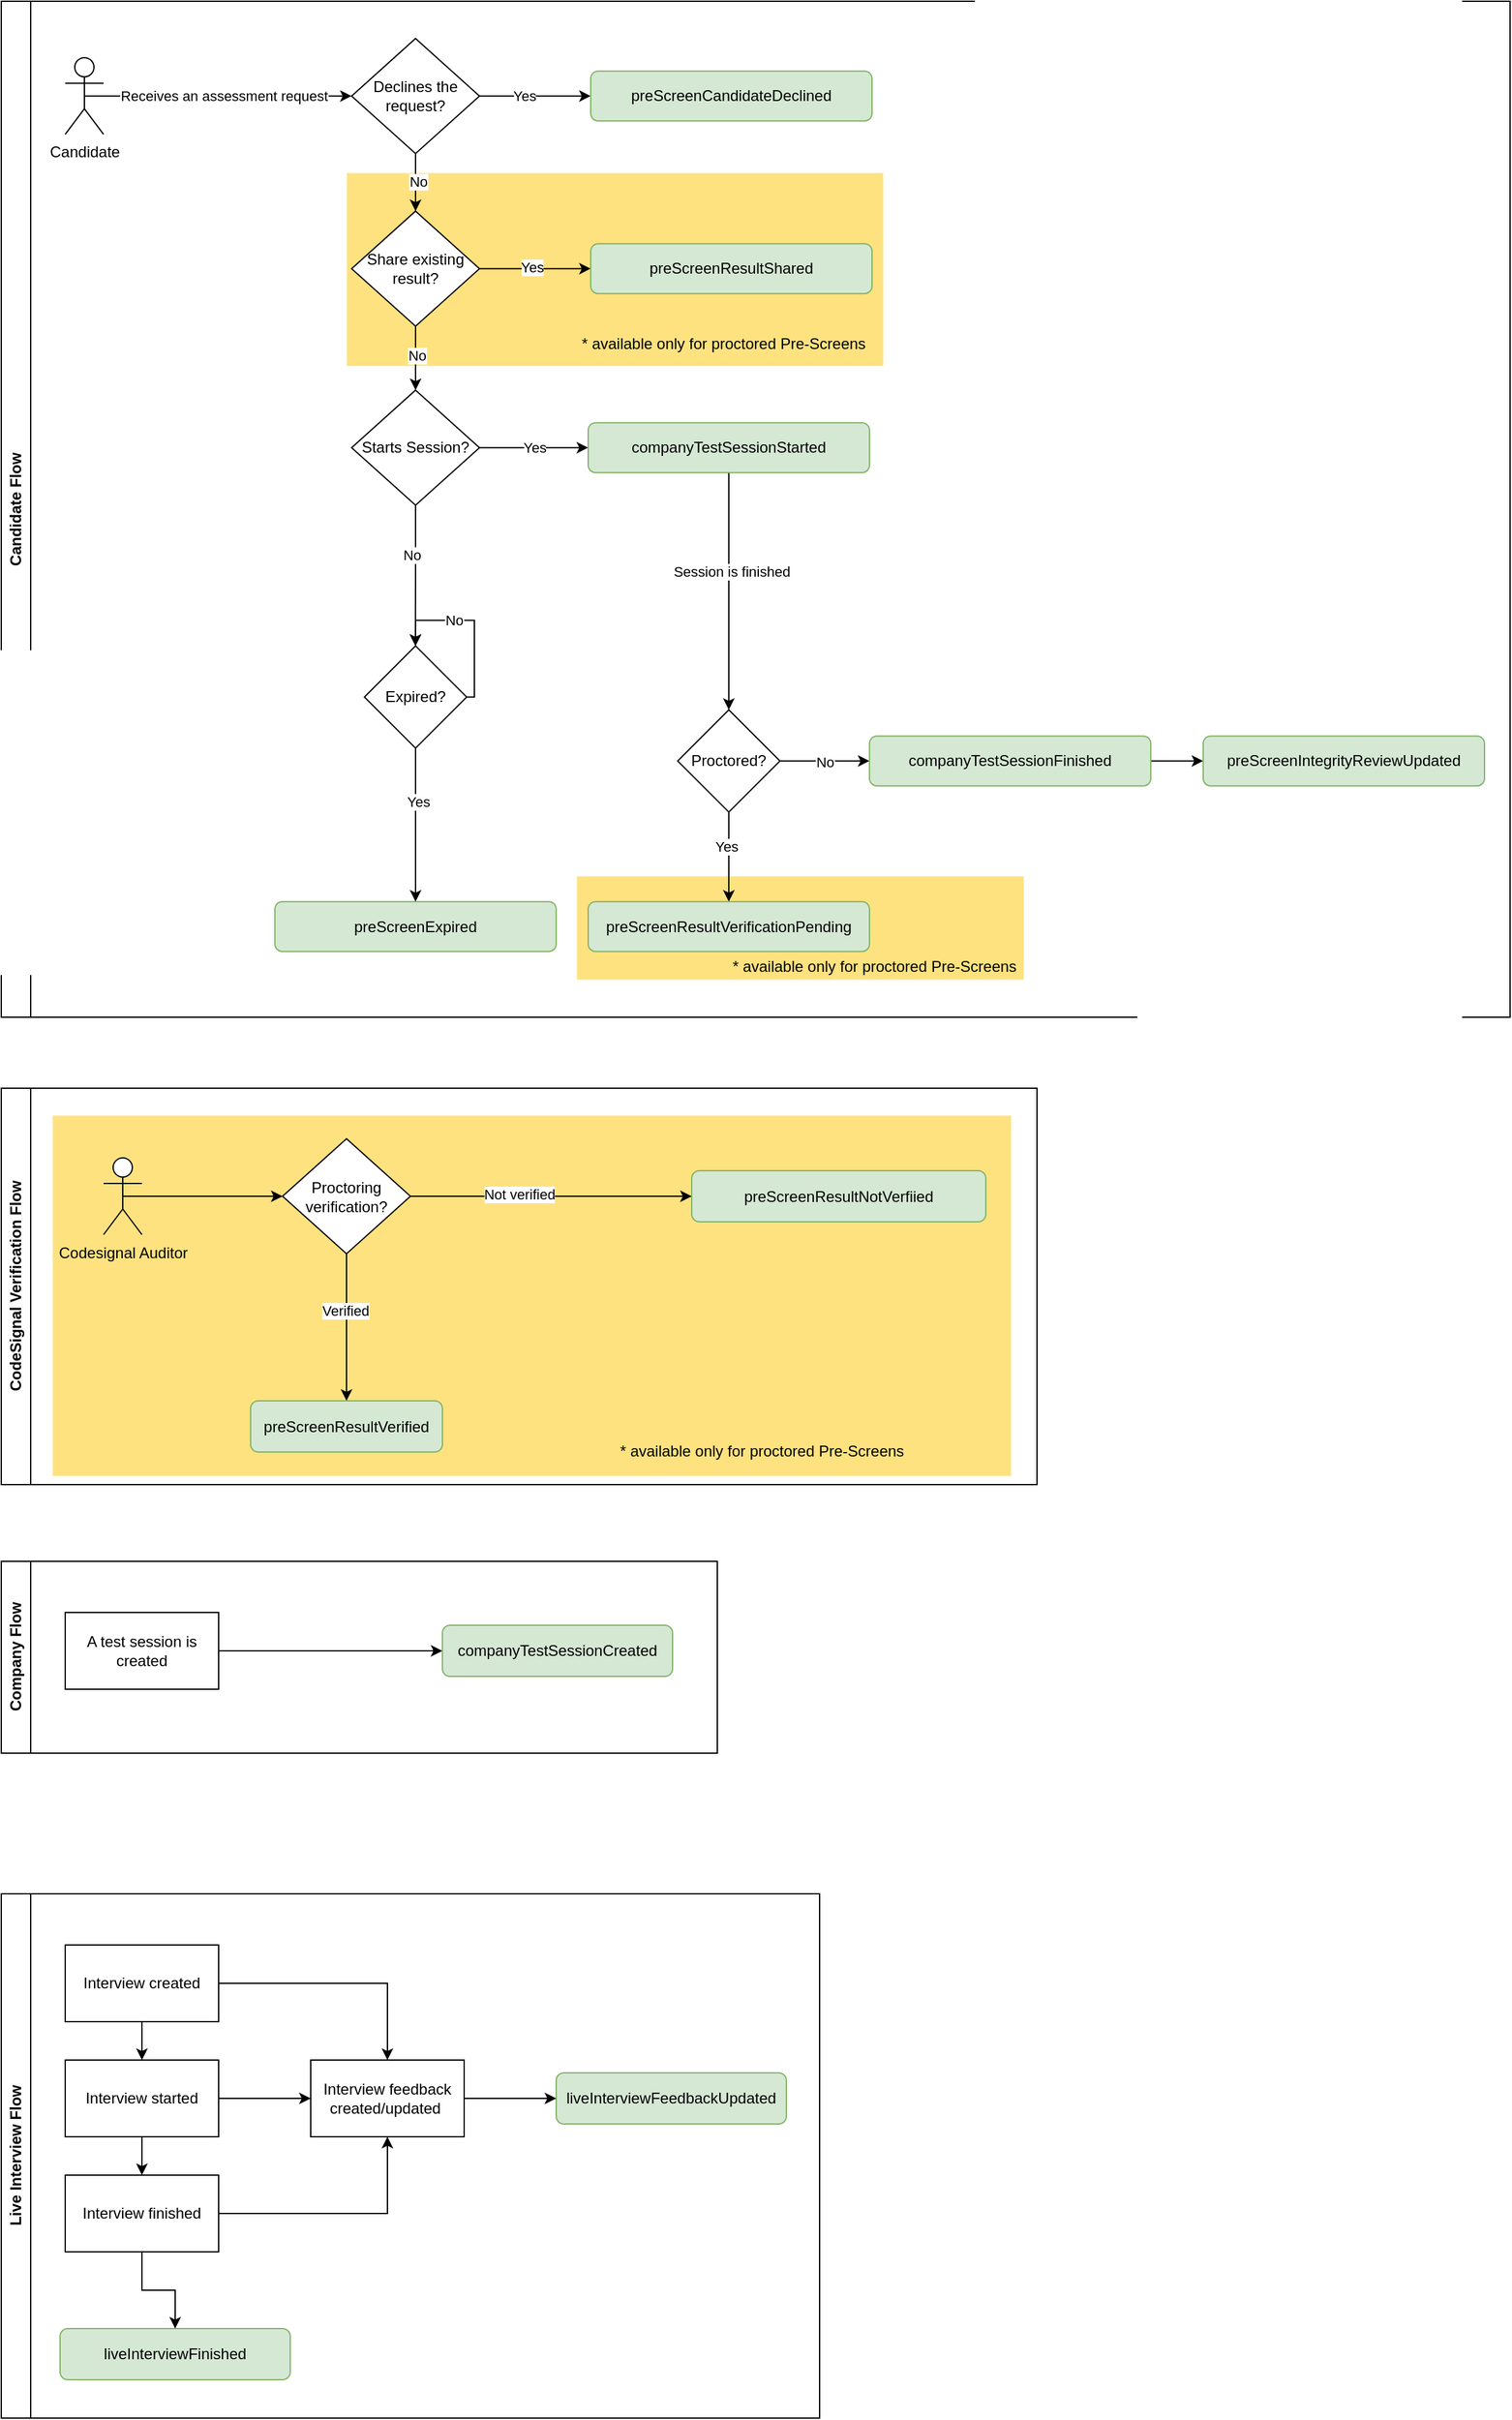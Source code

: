 <mxfile version="24.8.3">
  <diagram name="Page-1" id="j61EQ_yQ_Mo7Y-l2gbru">
    <mxGraphModel dx="1793" dy="981" grid="1" gridSize="10" guides="1" tooltips="1" connect="1" arrows="1" fold="1" page="1" pageScale="1" pageWidth="827" pageHeight="1169" math="0" shadow="0">
      <root>
        <mxCell id="0" />
        <mxCell id="1" parent="0" />
        <mxCell id="tiM2zd-CKT2HUMkE3FpP-7" value="CodeSignal Verification Flow" style="swimlane;horizontal=0;whiteSpace=wrap;html=1;" parent="1" vertex="1">
          <mxGeometry x="70" y="890" width="810" height="310" as="geometry">
            <mxRectangle x="70" y="890" width="40" height="180" as="alternateBounds" />
          </mxGeometry>
        </mxCell>
        <mxCell id="tiM2zd-CKT2HUMkE3FpP-13" value="" style="rounded=0;whiteSpace=wrap;html=1;fillColor=#fec600ff;strokeColor=#FFFFFF;opacity=50;" parent="tiM2zd-CKT2HUMkE3FpP-7" vertex="1">
          <mxGeometry x="40" y="21.18" width="750" height="282.32" as="geometry" />
        </mxCell>
        <mxCell id="-1Zy-BuF8MPBCuA15nqm-36" style="edgeStyle=orthogonalEdgeStyle;rounded=0;orthogonalLoop=1;jettySize=auto;html=1;exitX=0.5;exitY=0.5;exitDx=0;exitDy=0;exitPerimeter=0;" parent="tiM2zd-CKT2HUMkE3FpP-7" source="-1Zy-BuF8MPBCuA15nqm-33" target="-1Zy-BuF8MPBCuA15nqm-35" edge="1">
          <mxGeometry relative="1" as="geometry" />
        </mxCell>
        <mxCell id="-1Zy-BuF8MPBCuA15nqm-33" value="Codesignal Auditor" style="shape=umlActor;verticalLabelPosition=bottom;verticalAlign=top;html=1;outlineConnect=0;" parent="tiM2zd-CKT2HUMkE3FpP-7" vertex="1">
          <mxGeometry x="80" y="54.5" width="30" height="60" as="geometry" />
        </mxCell>
        <mxCell id="-1Zy-BuF8MPBCuA15nqm-37" style="edgeStyle=orthogonalEdgeStyle;rounded=0;orthogonalLoop=1;jettySize=auto;html=1;exitX=0.5;exitY=1;exitDx=0;exitDy=0;entryX=0.5;entryY=0;entryDx=0;entryDy=0;" parent="tiM2zd-CKT2HUMkE3FpP-7" source="-1Zy-BuF8MPBCuA15nqm-35" target="-1Zy-BuF8MPBCuA15nqm-39" edge="1">
          <mxGeometry relative="1" as="geometry">
            <mxPoint x="270.048" y="234.5" as="targetPoint" />
          </mxGeometry>
        </mxCell>
        <mxCell id="-1Zy-BuF8MPBCuA15nqm-38" value="Verified" style="edgeLabel;html=1;align=center;verticalAlign=middle;resizable=0;points=[];" parent="-1Zy-BuF8MPBCuA15nqm-37" vertex="1" connectable="0">
          <mxGeometry x="-0.226" y="-1" relative="1" as="geometry">
            <mxPoint as="offset" />
          </mxGeometry>
        </mxCell>
        <mxCell id="-1Zy-BuF8MPBCuA15nqm-40" style="edgeStyle=orthogonalEdgeStyle;rounded=0;orthogonalLoop=1;jettySize=auto;html=1;exitX=1;exitY=0.5;exitDx=0;exitDy=0;entryX=0;entryY=0.5;entryDx=0;entryDy=0;" parent="tiM2zd-CKT2HUMkE3FpP-7" source="-1Zy-BuF8MPBCuA15nqm-35" target="-1Zy-BuF8MPBCuA15nqm-42" edge="1">
          <mxGeometry relative="1" as="geometry">
            <mxPoint x="530" y="84.405" as="targetPoint" />
          </mxGeometry>
        </mxCell>
        <mxCell id="-1Zy-BuF8MPBCuA15nqm-41" value="Not verified" style="edgeLabel;html=1;align=center;verticalAlign=middle;resizable=0;points=[];" parent="-1Zy-BuF8MPBCuA15nqm-40" vertex="1" connectable="0">
          <mxGeometry x="-0.234" y="-1" relative="1" as="geometry">
            <mxPoint y="-3" as="offset" />
          </mxGeometry>
        </mxCell>
        <mxCell id="-1Zy-BuF8MPBCuA15nqm-35" value="Proctoring verification?" style="rhombus;whiteSpace=wrap;html=1;" parent="tiM2zd-CKT2HUMkE3FpP-7" vertex="1">
          <mxGeometry x="220" y="39.5" width="100" height="90" as="geometry" />
        </mxCell>
        <mxCell id="-1Zy-BuF8MPBCuA15nqm-39" value="preScreenResultVerified" style="rounded=1;whiteSpace=wrap;html=1;fillColor=#d5e8d4;strokeColor=#82b366;" parent="tiM2zd-CKT2HUMkE3FpP-7" vertex="1">
          <mxGeometry x="195" y="244.5" width="150" height="40" as="geometry" />
        </mxCell>
        <mxCell id="-1Zy-BuF8MPBCuA15nqm-42" value="preScreenResultNotVerfiied" style="rounded=1;whiteSpace=wrap;html=1;fillColor=#d5e8d4;strokeColor=#82b366;" parent="tiM2zd-CKT2HUMkE3FpP-7" vertex="1">
          <mxGeometry x="540" y="64.5" width="230" height="40" as="geometry" />
        </mxCell>
        <mxCell id="tiM2zd-CKT2HUMkE3FpP-9" value="&lt;span style=&quot;color: rgb(0, 0, 0); font-family: Helvetica; font-size: 12px; font-style: normal; font-variant-ligatures: normal; font-variant-caps: normal; font-weight: 400; letter-spacing: normal; orphans: 2; text-indent: 0px; text-transform: none; widows: 2; word-spacing: 0px; -webkit-text-stroke-width: 0px; white-space: nowrap; text-decoration-thickness: initial; text-decoration-style: initial; text-decoration-color: initial; float: none; display: inline !important;&quot;&gt;* available only for proctored Pre-Screens&lt;/span&gt;" style="text;whiteSpace=wrap;html=1;fillColor=none;align=center;labelBackgroundColor=none;" parent="tiM2zd-CKT2HUMkE3FpP-7" vertex="1">
          <mxGeometry x="465" y="270" width="260" height="40" as="geometry" />
        </mxCell>
        <mxCell id="tiM2zd-CKT2HUMkE3FpP-10" value="Company Flow" style="swimlane;horizontal=0;whiteSpace=wrap;html=1;" parent="1" vertex="1">
          <mxGeometry x="70" y="1260" width="560" height="150" as="geometry">
            <mxRectangle x="70" y="1260" width="40" height="110" as="alternateBounds" />
          </mxGeometry>
        </mxCell>
        <mxCell id="hRBbCBN-hZxy3O0n4B4--2" style="edgeStyle=orthogonalEdgeStyle;rounded=0;orthogonalLoop=1;jettySize=auto;html=1;exitX=1;exitY=0.5;exitDx=0;exitDy=0;entryX=0;entryY=0.5;entryDx=0;entryDy=0;" parent="tiM2zd-CKT2HUMkE3FpP-10" source="ZH-i35oEJuskvQAQqU1v-1" target="hRBbCBN-hZxy3O0n4B4--4" edge="1">
          <mxGeometry relative="1" as="geometry">
            <mxPoint x="335" y="69.941" as="targetPoint" />
            <mxPoint x="5" y="70" as="sourcePoint" />
          </mxGeometry>
        </mxCell>
        <mxCell id="hRBbCBN-hZxy3O0n4B4--4" value="companyTestSessionCreated" style="rounded=1;whiteSpace=wrap;html=1;fillColor=#d5e8d4;strokeColor=#82b366;" parent="tiM2zd-CKT2HUMkE3FpP-10" vertex="1">
          <mxGeometry x="345" y="50" width="180" height="40" as="geometry" />
        </mxCell>
        <mxCell id="ZH-i35oEJuskvQAQqU1v-1" value="A test session is created" style="rounded=0;whiteSpace=wrap;html=1;" parent="tiM2zd-CKT2HUMkE3FpP-10" vertex="1">
          <mxGeometry x="50" y="40" width="120" height="60" as="geometry" />
        </mxCell>
        <mxCell id="f6R_C4WLF5Ge0BzN9inh-1" value="Live Interview Flow" style="swimlane;horizontal=0;whiteSpace=wrap;html=1;" parent="1" vertex="1">
          <mxGeometry x="70" y="1520" width="640" height="410" as="geometry">
            <mxRectangle x="70" y="1260" width="40" height="110" as="alternateBounds" />
          </mxGeometry>
        </mxCell>
        <mxCell id="f6R_C4WLF5Ge0BzN9inh-3" value="liveInterviewFinished" style="rounded=1;whiteSpace=wrap;html=1;fillColor=#d5e8d4;strokeColor=#82b366;" parent="f6R_C4WLF5Ge0BzN9inh-1" vertex="1">
          <mxGeometry x="46" y="340" width="180" height="40" as="geometry" />
        </mxCell>
        <mxCell id="48Xi0esR3YfY3yJarmiS-3" value="" style="edgeStyle=orthogonalEdgeStyle;rounded=0;orthogonalLoop=1;jettySize=auto;html=1;" parent="f6R_C4WLF5Ge0BzN9inh-1" source="f6R_C4WLF5Ge0BzN9inh-4" target="48Xi0esR3YfY3yJarmiS-1" edge="1">
          <mxGeometry relative="1" as="geometry" />
        </mxCell>
        <mxCell id="48Xi0esR3YfY3yJarmiS-12" style="edgeStyle=orthogonalEdgeStyle;rounded=0;orthogonalLoop=1;jettySize=auto;html=1;" parent="f6R_C4WLF5Ge0BzN9inh-1" source="f6R_C4WLF5Ge0BzN9inh-4" target="48Xi0esR3YfY3yJarmiS-6" edge="1">
          <mxGeometry relative="1" as="geometry" />
        </mxCell>
        <mxCell id="f6R_C4WLF5Ge0BzN9inh-4" value="Interview created" style="rounded=0;whiteSpace=wrap;html=1;" parent="f6R_C4WLF5Ge0BzN9inh-1" vertex="1">
          <mxGeometry x="50" y="40" width="120" height="60" as="geometry" />
        </mxCell>
        <mxCell id="8NS8VvSezeq-eWyjPmP8-1" value="liveInterviewFeedbackUpdated" style="rounded=1;whiteSpace=wrap;html=1;fillColor=#d5e8d4;strokeColor=#82b366;" parent="f6R_C4WLF5Ge0BzN9inh-1" vertex="1">
          <mxGeometry x="434" y="140" width="180" height="40" as="geometry" />
        </mxCell>
        <mxCell id="48Xi0esR3YfY3yJarmiS-4" value="" style="edgeStyle=orthogonalEdgeStyle;rounded=0;orthogonalLoop=1;jettySize=auto;html=1;" parent="f6R_C4WLF5Ge0BzN9inh-1" source="48Xi0esR3YfY3yJarmiS-1" target="48Xi0esR3YfY3yJarmiS-2" edge="1">
          <mxGeometry relative="1" as="geometry" />
        </mxCell>
        <mxCell id="48Xi0esR3YfY3yJarmiS-13" value="" style="edgeStyle=orthogonalEdgeStyle;rounded=0;orthogonalLoop=1;jettySize=auto;html=1;" parent="f6R_C4WLF5Ge0BzN9inh-1" source="48Xi0esR3YfY3yJarmiS-1" target="48Xi0esR3YfY3yJarmiS-6" edge="1">
          <mxGeometry relative="1" as="geometry" />
        </mxCell>
        <mxCell id="48Xi0esR3YfY3yJarmiS-1" value="Interview started" style="rounded=0;whiteSpace=wrap;html=1;" parent="f6R_C4WLF5Ge0BzN9inh-1" vertex="1">
          <mxGeometry x="50" y="130" width="120" height="60" as="geometry" />
        </mxCell>
        <mxCell id="48Xi0esR3YfY3yJarmiS-5" value="" style="edgeStyle=orthogonalEdgeStyle;rounded=0;orthogonalLoop=1;jettySize=auto;html=1;" parent="f6R_C4WLF5Ge0BzN9inh-1" source="48Xi0esR3YfY3yJarmiS-2" target="f6R_C4WLF5Ge0BzN9inh-3" edge="1">
          <mxGeometry relative="1" as="geometry" />
        </mxCell>
        <mxCell id="48Xi0esR3YfY3yJarmiS-11" style="edgeStyle=orthogonalEdgeStyle;rounded=0;orthogonalLoop=1;jettySize=auto;html=1;exitX=1;exitY=0.5;exitDx=0;exitDy=0;entryX=0.5;entryY=1;entryDx=0;entryDy=0;" parent="f6R_C4WLF5Ge0BzN9inh-1" source="48Xi0esR3YfY3yJarmiS-2" target="48Xi0esR3YfY3yJarmiS-6" edge="1">
          <mxGeometry relative="1" as="geometry" />
        </mxCell>
        <mxCell id="48Xi0esR3YfY3yJarmiS-2" value="Interview finished" style="rounded=0;whiteSpace=wrap;html=1;" parent="f6R_C4WLF5Ge0BzN9inh-1" vertex="1">
          <mxGeometry x="50" y="220" width="120" height="60" as="geometry" />
        </mxCell>
        <mxCell id="48Xi0esR3YfY3yJarmiS-10" value="" style="edgeStyle=orthogonalEdgeStyle;rounded=0;orthogonalLoop=1;jettySize=auto;html=1;" parent="f6R_C4WLF5Ge0BzN9inh-1" source="48Xi0esR3YfY3yJarmiS-6" target="8NS8VvSezeq-eWyjPmP8-1" edge="1">
          <mxGeometry relative="1" as="geometry" />
        </mxCell>
        <mxCell id="48Xi0esR3YfY3yJarmiS-6" value="Interview feedback created/updated&amp;nbsp;" style="rounded=0;whiteSpace=wrap;html=1;" parent="f6R_C4WLF5Ge0BzN9inh-1" vertex="1">
          <mxGeometry x="242" y="130" width="120" height="60" as="geometry" />
        </mxCell>
        <mxCell id="sUAWIYEnPORZoDeHAwRU-201" value="Candidate Flow" style="swimlane;horizontal=0;whiteSpace=wrap;html=1;" vertex="1" parent="1">
          <mxGeometry x="70" y="40" width="1180" height="794.5" as="geometry">
            <mxRectangle x="70" y="35.5" width="40" height="110" as="alternateBounds" />
          </mxGeometry>
        </mxCell>
        <mxCell id="sUAWIYEnPORZoDeHAwRU-202" value="Candidate" style="shape=umlActor;verticalLabelPosition=bottom;verticalAlign=top;html=1;outlineConnect=0;" vertex="1" parent="sUAWIYEnPORZoDeHAwRU-201">
          <mxGeometry x="50" y="44.09" width="30" height="60" as="geometry" />
        </mxCell>
        <mxCell id="sUAWIYEnPORZoDeHAwRU-203" style="edgeStyle=orthogonalEdgeStyle;rounded=0;orthogonalLoop=1;jettySize=auto;html=1;exitX=0.5;exitY=0.5;exitDx=0;exitDy=0;exitPerimeter=0;entryX=0;entryY=0.5;entryDx=0;entryDy=0;" edge="1" parent="sUAWIYEnPORZoDeHAwRU-201" source="sUAWIYEnPORZoDeHAwRU-202" target="sUAWIYEnPORZoDeHAwRU-210">
          <mxGeometry relative="1" as="geometry">
            <mxPoint x="220" y="74.09" as="targetPoint" />
          </mxGeometry>
        </mxCell>
        <mxCell id="sUAWIYEnPORZoDeHAwRU-204" value="Receives an assessment request" style="edgeLabel;html=1;align=center;verticalAlign=middle;resizable=0;points=[];" vertex="1" connectable="0" parent="sUAWIYEnPORZoDeHAwRU-203">
          <mxGeometry x="0.234" y="1" relative="1" as="geometry">
            <mxPoint x="-20" y="1" as="offset" />
          </mxGeometry>
        </mxCell>
        <mxCell id="sUAWIYEnPORZoDeHAwRU-205" value="" style="rounded=0;whiteSpace=wrap;html=1;fillColor=#fec600ff;strokeColor=#FFFFFF;opacity=50;" vertex="1" parent="sUAWIYEnPORZoDeHAwRU-201">
          <mxGeometry x="450" y="684.09" width="350" height="81.32" as="geometry" />
        </mxCell>
        <mxCell id="sUAWIYEnPORZoDeHAwRU-206" value="" style="rounded=0;whiteSpace=wrap;html=1;fillColor=#fec600ff;strokeColor=#FFFFFF;opacity=50;" vertex="1" parent="sUAWIYEnPORZoDeHAwRU-201">
          <mxGeometry x="270" y="134.09" width="420" height="151.32" as="geometry" />
        </mxCell>
        <mxCell id="sUAWIYEnPORZoDeHAwRU-207" value="&lt;span style=&quot;color: rgb(0, 0, 0); font-family: Helvetica; font-size: 12px; font-style: normal; font-variant-ligatures: normal; font-variant-caps: normal; font-weight: 400; letter-spacing: normal; orphans: 2; text-indent: 0px; text-transform: none; widows: 2; word-spacing: 0px; -webkit-text-stroke-width: 0px; white-space: nowrap; text-decoration-thickness: initial; text-decoration-style: initial; text-decoration-color: initial; float: none; display: inline !important;&quot;&gt;* available only for proctored Pre-Screens&lt;/span&gt;" style="text;whiteSpace=wrap;html=1;fillColor=none;align=center;labelBackgroundColor=none;" vertex="1" parent="sUAWIYEnPORZoDeHAwRU-201">
          <mxGeometry x="435" y="254.09" width="260" height="40" as="geometry" />
        </mxCell>
        <mxCell id="sUAWIYEnPORZoDeHAwRU-208" style="edgeStyle=orthogonalEdgeStyle;rounded=0;orthogonalLoop=1;jettySize=auto;html=1;exitX=1;exitY=0.5;exitDx=0;exitDy=0;entryX=0;entryY=0.5;entryDx=0;entryDy=0;" edge="1" parent="sUAWIYEnPORZoDeHAwRU-201" source="sUAWIYEnPORZoDeHAwRU-210" target="sUAWIYEnPORZoDeHAwRU-211">
          <mxGeometry relative="1" as="geometry" />
        </mxCell>
        <mxCell id="sUAWIYEnPORZoDeHAwRU-209" value="Yes" style="edgeLabel;html=1;align=center;verticalAlign=middle;resizable=0;points=[];" vertex="1" connectable="0" parent="sUAWIYEnPORZoDeHAwRU-208">
          <mxGeometry x="-0.2" y="-2" relative="1" as="geometry">
            <mxPoint y="-2" as="offset" />
          </mxGeometry>
        </mxCell>
        <mxCell id="sUAWIYEnPORZoDeHAwRU-210" value="Declines the request?" style="rhombus;whiteSpace=wrap;html=1;" vertex="1" parent="sUAWIYEnPORZoDeHAwRU-201">
          <mxGeometry x="274" y="29.09" width="100" height="90" as="geometry" />
        </mxCell>
        <mxCell id="sUAWIYEnPORZoDeHAwRU-211" value="preScreenCandidateDeclined" style="rounded=1;whiteSpace=wrap;html=1;fillColor=#d5e8d4;strokeColor=#82b366;" vertex="1" parent="sUAWIYEnPORZoDeHAwRU-201">
          <mxGeometry x="461" y="54.59" width="220" height="39" as="geometry" />
        </mxCell>
        <mxCell id="sUAWIYEnPORZoDeHAwRU-212" value="Yes" style="edgeStyle=orthogonalEdgeStyle;rounded=0;orthogonalLoop=1;jettySize=auto;html=1;exitX=1;exitY=0.5;exitDx=0;exitDy=0;entryX=0;entryY=0.5;entryDx=0;entryDy=0;" edge="1" parent="sUAWIYEnPORZoDeHAwRU-201" source="sUAWIYEnPORZoDeHAwRU-215" target="sUAWIYEnPORZoDeHAwRU-218">
          <mxGeometry relative="1" as="geometry" />
        </mxCell>
        <mxCell id="sUAWIYEnPORZoDeHAwRU-213" style="edgeStyle=orthogonalEdgeStyle;rounded=0;orthogonalLoop=1;jettySize=auto;html=1;exitX=0.5;exitY=1;exitDx=0;exitDy=0;" edge="1" parent="sUAWIYEnPORZoDeHAwRU-201" source="sUAWIYEnPORZoDeHAwRU-215">
          <mxGeometry relative="1" as="geometry">
            <mxPoint x="323.857" y="504.09" as="targetPoint" />
          </mxGeometry>
        </mxCell>
        <mxCell id="sUAWIYEnPORZoDeHAwRU-214" value="No" style="edgeLabel;html=1;align=center;verticalAlign=middle;resizable=0;points=[];" vertex="1" connectable="0" parent="sUAWIYEnPORZoDeHAwRU-213">
          <mxGeometry x="-0.302" y="-3" relative="1" as="geometry">
            <mxPoint as="offset" />
          </mxGeometry>
        </mxCell>
        <mxCell id="sUAWIYEnPORZoDeHAwRU-215" value="Starts Session?" style="rhombus;whiteSpace=wrap;html=1;" vertex="1" parent="sUAWIYEnPORZoDeHAwRU-201">
          <mxGeometry x="274" y="304.09" width="100" height="90" as="geometry" />
        </mxCell>
        <mxCell id="sUAWIYEnPORZoDeHAwRU-216" style="edgeStyle=orthogonalEdgeStyle;rounded=0;orthogonalLoop=1;jettySize=auto;html=1;exitX=0.5;exitY=1;exitDx=0;exitDy=0;entryX=0.5;entryY=0;entryDx=0;entryDy=0;" edge="1" parent="sUAWIYEnPORZoDeHAwRU-201" source="sUAWIYEnPORZoDeHAwRU-218" target="sUAWIYEnPORZoDeHAwRU-222">
          <mxGeometry relative="1" as="geometry" />
        </mxCell>
        <mxCell id="sUAWIYEnPORZoDeHAwRU-217" value="Session is finished" style="edgeLabel;html=1;align=center;verticalAlign=middle;resizable=0;points=[];" vertex="1" connectable="0" parent="sUAWIYEnPORZoDeHAwRU-216">
          <mxGeometry x="-0.164" y="2" relative="1" as="geometry">
            <mxPoint as="offset" />
          </mxGeometry>
        </mxCell>
        <mxCell id="sUAWIYEnPORZoDeHAwRU-218" value="companyTestSessionStarted" style="rounded=1;whiteSpace=wrap;html=1;fillColor=#d5e8d4;strokeColor=#82b366;" vertex="1" parent="sUAWIYEnPORZoDeHAwRU-201">
          <mxGeometry x="459" y="329.59" width="220" height="39" as="geometry" />
        </mxCell>
        <mxCell id="sUAWIYEnPORZoDeHAwRU-219" style="edgeStyle=orthogonalEdgeStyle;rounded=0;orthogonalLoop=1;jettySize=auto;html=1;exitX=0.5;exitY=1;exitDx=0;exitDy=0;entryX=0.5;entryY=0;entryDx=0;entryDy=0;" edge="1" parent="sUAWIYEnPORZoDeHAwRU-201" source="sUAWIYEnPORZoDeHAwRU-222" target="sUAWIYEnPORZoDeHAwRU-225">
          <mxGeometry relative="1" as="geometry">
            <mxPoint x="569" y="744.09" as="targetPoint" />
          </mxGeometry>
        </mxCell>
        <mxCell id="sUAWIYEnPORZoDeHAwRU-220" value="Yes" style="edgeLabel;html=1;align=center;verticalAlign=middle;resizable=0;points=[];" vertex="1" connectable="0" parent="sUAWIYEnPORZoDeHAwRU-219">
          <mxGeometry x="-0.231" y="-2" relative="1" as="geometry">
            <mxPoint as="offset" />
          </mxGeometry>
        </mxCell>
        <mxCell id="sUAWIYEnPORZoDeHAwRU-221" value="No" style="edgeStyle=orthogonalEdgeStyle;rounded=0;orthogonalLoop=1;jettySize=auto;html=1;exitX=1;exitY=0.5;exitDx=0;exitDy=0;entryX=0;entryY=0.5;entryDx=0;entryDy=0;" edge="1" parent="sUAWIYEnPORZoDeHAwRU-201" source="sUAWIYEnPORZoDeHAwRU-222">
          <mxGeometry relative="1" as="geometry">
            <mxPoint x="679" y="594.09" as="targetPoint" />
          </mxGeometry>
        </mxCell>
        <mxCell id="sUAWIYEnPORZoDeHAwRU-222" value="Proctored?" style="rhombus;whiteSpace=wrap;html=1;" vertex="1" parent="sUAWIYEnPORZoDeHAwRU-201">
          <mxGeometry x="529" y="554.09" width="80" height="80" as="geometry" />
        </mxCell>
        <mxCell id="sUAWIYEnPORZoDeHAwRU-223" value="" style="edgeStyle=orthogonalEdgeStyle;rounded=0;orthogonalLoop=1;jettySize=auto;html=1;" edge="1" parent="sUAWIYEnPORZoDeHAwRU-201" source="sUAWIYEnPORZoDeHAwRU-224" target="sUAWIYEnPORZoDeHAwRU-239">
          <mxGeometry relative="1" as="geometry" />
        </mxCell>
        <mxCell id="sUAWIYEnPORZoDeHAwRU-224" value="companyTestSessionFinished" style="rounded=1;whiteSpace=wrap;html=1;fillColor=#d5e8d4;strokeColor=#82b366;" vertex="1" parent="sUAWIYEnPORZoDeHAwRU-201">
          <mxGeometry x="679" y="574.59" width="220" height="39" as="geometry" />
        </mxCell>
        <mxCell id="sUAWIYEnPORZoDeHAwRU-225" value="preScreenResultVerificationPending" style="rounded=1;whiteSpace=wrap;html=1;fillColor=#d5e8d4;strokeColor=#82b366;" vertex="1" parent="sUAWIYEnPORZoDeHAwRU-201">
          <mxGeometry x="459" y="704.09" width="220" height="39" as="geometry" />
        </mxCell>
        <mxCell id="sUAWIYEnPORZoDeHAwRU-226" value="preScreenExpired" style="rounded=1;whiteSpace=wrap;html=1;fillColor=#d5e8d4;strokeColor=#82b366;" vertex="1" parent="sUAWIYEnPORZoDeHAwRU-201">
          <mxGeometry x="214" y="704.09" width="220" height="39" as="geometry" />
        </mxCell>
        <mxCell id="sUAWIYEnPORZoDeHAwRU-227" style="edgeStyle=orthogonalEdgeStyle;rounded=0;orthogonalLoop=1;jettySize=auto;html=1;exitX=0.5;exitY=1;exitDx=0;exitDy=0;entryX=0.5;entryY=0;entryDx=0;entryDy=0;" edge="1" parent="sUAWIYEnPORZoDeHAwRU-201" source="sUAWIYEnPORZoDeHAwRU-229" target="sUAWIYEnPORZoDeHAwRU-226">
          <mxGeometry relative="1" as="geometry" />
        </mxCell>
        <mxCell id="sUAWIYEnPORZoDeHAwRU-228" value="Yes" style="edgeLabel;html=1;align=center;verticalAlign=middle;resizable=0;points=[];" vertex="1" connectable="0" parent="sUAWIYEnPORZoDeHAwRU-227">
          <mxGeometry x="-0.3" y="2" relative="1" as="geometry">
            <mxPoint as="offset" />
          </mxGeometry>
        </mxCell>
        <mxCell id="sUAWIYEnPORZoDeHAwRU-229" value="Expired?" style="rhombus;whiteSpace=wrap;html=1;" vertex="1" parent="sUAWIYEnPORZoDeHAwRU-201">
          <mxGeometry x="284" y="504.09" width="80" height="80" as="geometry" />
        </mxCell>
        <mxCell id="sUAWIYEnPORZoDeHAwRU-230" value="No" style="edgeStyle=orthogonalEdgeStyle;rounded=0;orthogonalLoop=1;jettySize=auto;html=1;exitX=1;exitY=0.5;exitDx=0;exitDy=0;entryX=0.5;entryY=0;entryDx=0;entryDy=0;" edge="1" parent="sUAWIYEnPORZoDeHAwRU-201" source="sUAWIYEnPORZoDeHAwRU-229" target="sUAWIYEnPORZoDeHAwRU-229">
          <mxGeometry x="0.25" relative="1" as="geometry">
            <Array as="points">
              <mxPoint x="370" y="544.09" />
              <mxPoint x="370" y="484.09" />
              <mxPoint x="324" y="484.09" />
            </Array>
            <mxPoint as="offset" />
          </mxGeometry>
        </mxCell>
        <mxCell id="sUAWIYEnPORZoDeHAwRU-231" value="" style="edgeStyle=orthogonalEdgeStyle;rounded=0;orthogonalLoop=1;jettySize=auto;html=1;" edge="1" parent="sUAWIYEnPORZoDeHAwRU-201" source="sUAWIYEnPORZoDeHAwRU-235" target="sUAWIYEnPORZoDeHAwRU-215">
          <mxGeometry relative="1" as="geometry" />
        </mxCell>
        <mxCell id="sUAWIYEnPORZoDeHAwRU-232" value="No" style="edgeLabel;html=1;align=center;verticalAlign=middle;resizable=0;points=[];" vertex="1" connectable="0" parent="sUAWIYEnPORZoDeHAwRU-231">
          <mxGeometry x="-0.1" y="1" relative="1" as="geometry">
            <mxPoint as="offset" />
          </mxGeometry>
        </mxCell>
        <mxCell id="sUAWIYEnPORZoDeHAwRU-233" value="" style="edgeStyle=orthogonalEdgeStyle;rounded=0;orthogonalLoop=1;jettySize=auto;html=1;" edge="1" parent="sUAWIYEnPORZoDeHAwRU-201" source="sUAWIYEnPORZoDeHAwRU-235" target="sUAWIYEnPORZoDeHAwRU-238">
          <mxGeometry relative="1" as="geometry" />
        </mxCell>
        <mxCell id="sUAWIYEnPORZoDeHAwRU-234" value="Yes" style="edgeLabel;html=1;align=center;verticalAlign=middle;resizable=0;points=[];" vertex="1" connectable="0" parent="sUAWIYEnPORZoDeHAwRU-233">
          <mxGeometry x="-0.058" y="2" relative="1" as="geometry">
            <mxPoint y="1" as="offset" />
          </mxGeometry>
        </mxCell>
        <mxCell id="sUAWIYEnPORZoDeHAwRU-235" value="Share existing result?" style="rhombus;whiteSpace=wrap;html=1;movable=1;resizable=1;rotatable=1;deletable=1;editable=1;locked=0;connectable=1;" vertex="1" parent="sUAWIYEnPORZoDeHAwRU-201">
          <mxGeometry x="274" y="164.09" width="100" height="90" as="geometry" />
        </mxCell>
        <mxCell id="sUAWIYEnPORZoDeHAwRU-236" value="" style="edgeStyle=orthogonalEdgeStyle;rounded=0;orthogonalLoop=1;jettySize=auto;html=1;movable=0;resizable=0;rotatable=0;deletable=0;editable=0;locked=1;connectable=0;" edge="1" parent="sUAWIYEnPORZoDeHAwRU-201" source="sUAWIYEnPORZoDeHAwRU-210" target="sUAWIYEnPORZoDeHAwRU-235">
          <mxGeometry relative="1" as="geometry" />
        </mxCell>
        <mxCell id="sUAWIYEnPORZoDeHAwRU-237" value="No" style="edgeLabel;html=1;align=center;verticalAlign=middle;resizable=0;points=[];" vertex="1" connectable="0" parent="sUAWIYEnPORZoDeHAwRU-236">
          <mxGeometry x="-0.044" y="2" relative="1" as="geometry">
            <mxPoint as="offset" />
          </mxGeometry>
        </mxCell>
        <mxCell id="sUAWIYEnPORZoDeHAwRU-238" value="preScreenResultShared" style="rounded=1;whiteSpace=wrap;html=1;fillColor=#d5e8d4;strokeColor=#82b366;" vertex="1" parent="sUAWIYEnPORZoDeHAwRU-201">
          <mxGeometry x="461" y="189.59" width="220" height="39" as="geometry" />
        </mxCell>
        <mxCell id="sUAWIYEnPORZoDeHAwRU-239" value="preScreenIntegrityReviewUpdated" style="rounded=1;whiteSpace=wrap;html=1;fillColor=#d5e8d4;strokeColor=#82b366;" vertex="1" parent="sUAWIYEnPORZoDeHAwRU-201">
          <mxGeometry x="940" y="574.59" width="220" height="39" as="geometry" />
        </mxCell>
        <mxCell id="sUAWIYEnPORZoDeHAwRU-240" value="&lt;span style=&quot;color: rgb(0, 0, 0); font-family: Helvetica; font-size: 12px; font-style: normal; font-variant-ligatures: normal; font-variant-caps: normal; font-weight: 400; letter-spacing: normal; orphans: 2; text-indent: 0px; text-transform: none; widows: 2; word-spacing: 0px; -webkit-text-stroke-width: 0px; white-space: nowrap; text-decoration-thickness: initial; text-decoration-style: initial; text-decoration-color: initial; float: none; display: inline !important;&quot;&gt;* available only for proctored Pre-Screens&lt;/span&gt;" style="text;whiteSpace=wrap;html=1;fillColor=none;align=center;labelBackgroundColor=none;" vertex="1" parent="sUAWIYEnPORZoDeHAwRU-201">
          <mxGeometry x="553" y="741.09" width="260" height="30" as="geometry" />
        </mxCell>
      </root>
    </mxGraphModel>
  </diagram>
</mxfile>
